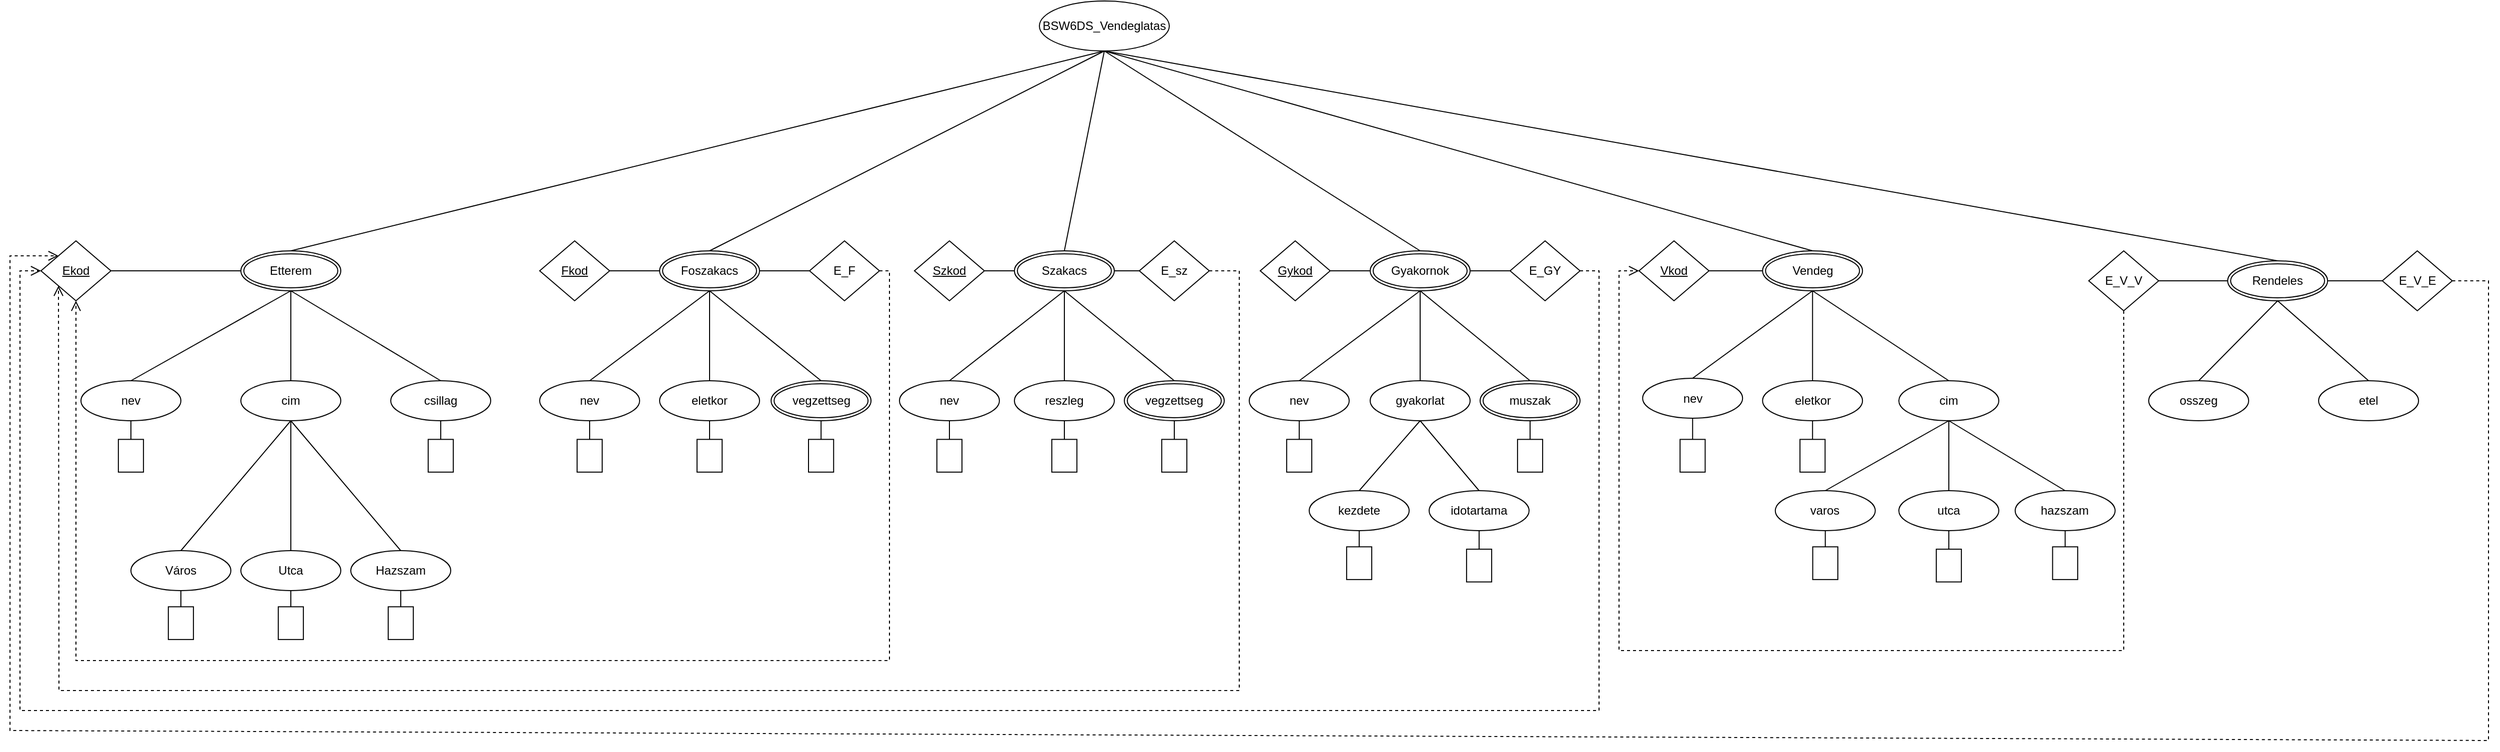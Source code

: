 <mxfile version="27.0.6">
  <diagram name="1 oldal" id="k9Oqp2oyT7CyN6iQRObQ">
    <mxGraphModel dx="2316" dy="1171" grid="1" gridSize="10" guides="1" tooltips="1" connect="1" arrows="1" fold="1" page="1" pageScale="1" pageWidth="4681" pageHeight="3300" math="0" shadow="0">
      <root>
        <mxCell id="0" />
        <mxCell id="1" parent="0" />
        <mxCell id="Pr3GQYdpATsWxthIxdoF-1" value="&lt;font style=&quot;vertical-align: inherit;&quot;&gt;&lt;font style=&quot;vertical-align: inherit;&quot;&gt;&lt;font style=&quot;vertical-align: inherit;&quot;&gt;&lt;font style=&quot;vertical-align: inherit;&quot;&gt;Rendeles&lt;/font&gt;&lt;/font&gt;&lt;/font&gt;&lt;/font&gt;" style="ellipse;shape=doubleEllipse;margin=3;whiteSpace=wrap;html=1;align=center;" parent="1" vertex="1">
          <mxGeometry x="2299" y="280" width="100" height="40" as="geometry" />
        </mxCell>
        <mxCell id="Pr3GQYdpATsWxthIxdoF-2" value="&lt;font style=&quot;vertical-align: inherit;&quot;&gt;&lt;font style=&quot;vertical-align: inherit;&quot;&gt;Vendeg&lt;/font&gt;&lt;/font&gt;" style="ellipse;shape=doubleEllipse;margin=3;whiteSpace=wrap;html=1;align=center;" parent="1" vertex="1">
          <mxGeometry x="1833.63" y="270" width="100" height="40" as="geometry" />
        </mxCell>
        <mxCell id="Pr3GQYdpATsWxthIxdoF-3" value="&lt;font style=&quot;vertical-align: inherit;&quot;&gt;&lt;font style=&quot;vertical-align: inherit;&quot;&gt;Gyakornok&lt;/font&gt;&lt;/font&gt;" style="ellipse;shape=doubleEllipse;margin=3;whiteSpace=wrap;html=1;align=center;" parent="1" vertex="1">
          <mxGeometry x="1441" y="270" width="100" height="40" as="geometry" />
        </mxCell>
        <mxCell id="Pr3GQYdpATsWxthIxdoF-4" value="&lt;font style=&quot;vertical-align: inherit;&quot;&gt;&lt;font style=&quot;vertical-align: inherit;&quot;&gt;Szakacs&lt;/font&gt;&lt;/font&gt;" style="ellipse;shape=doubleEllipse;margin=3;whiteSpace=wrap;html=1;align=center;" parent="1" vertex="1">
          <mxGeometry x="1085" y="270" width="100" height="40" as="geometry" />
        </mxCell>
        <mxCell id="Pr3GQYdpATsWxthIxdoF-5" value="&lt;font style=&quot;vertical-align: inherit;&quot;&gt;&lt;font style=&quot;vertical-align: inherit;&quot;&gt;&lt;font style=&quot;vertical-align: inherit;&quot;&gt;&lt;font style=&quot;vertical-align: inherit;&quot;&gt;Foszakacs&lt;/font&gt;&lt;/font&gt;&lt;/font&gt;&lt;/font&gt;" style="ellipse;shape=doubleEllipse;margin=3;whiteSpace=wrap;html=1;align=center;" parent="1" vertex="1">
          <mxGeometry x="730" y="270" width="100" height="40" as="geometry" />
        </mxCell>
        <mxCell id="Pr3GQYdpATsWxthIxdoF-6" value="&lt;font style=&quot;vertical-align: inherit;&quot;&gt;&lt;font style=&quot;vertical-align: inherit;&quot;&gt;Etterem&lt;/font&gt;&lt;/font&gt;" style="ellipse;shape=doubleEllipse;margin=3;whiteSpace=wrap;html=1;align=center;" parent="1" vertex="1">
          <mxGeometry x="311" y="270" width="100" height="40" as="geometry" />
        </mxCell>
        <mxCell id="Pr3GQYdpATsWxthIxdoF-10" value="&lt;font style=&quot;vertical-align: inherit;&quot;&gt;&lt;font style=&quot;vertical-align: inherit;&quot;&gt;BSW6DS_Vendeglatas&lt;/font&gt;&lt;/font&gt;" style="ellipse;whiteSpace=wrap;html=1;align=center;" parent="1" vertex="1">
          <mxGeometry x="1110" y="20" width="130" height="50" as="geometry" />
        </mxCell>
        <mxCell id="Pr3GQYdpATsWxthIxdoF-11" value="" style="endArrow=none;html=1;rounded=0;exitX=0.5;exitY=1;exitDx=0;exitDy=0;entryX=0.5;entryY=0;entryDx=0;entryDy=0;" parent="1" source="Pr3GQYdpATsWxthIxdoF-10" target="Pr3GQYdpATsWxthIxdoF-1" edge="1">
          <mxGeometry relative="1" as="geometry">
            <mxPoint x="1121" y="450" as="sourcePoint" />
            <mxPoint x="1281" y="450" as="targetPoint" />
          </mxGeometry>
        </mxCell>
        <mxCell id="Pr3GQYdpATsWxthIxdoF-12" value="" style="endArrow=none;html=1;rounded=0;entryX=0.5;entryY=0;entryDx=0;entryDy=0;exitX=0.5;exitY=1;exitDx=0;exitDy=0;" parent="1" source="Pr3GQYdpATsWxthIxdoF-10" target="Pr3GQYdpATsWxthIxdoF-2" edge="1">
          <mxGeometry relative="1" as="geometry">
            <mxPoint x="1121" y="450" as="sourcePoint" />
            <mxPoint x="1281" y="450" as="targetPoint" />
          </mxGeometry>
        </mxCell>
        <mxCell id="Pr3GQYdpATsWxthIxdoF-13" value="" style="endArrow=none;html=1;rounded=0;exitX=0.5;exitY=1;exitDx=0;exitDy=0;entryX=0.5;entryY=0;entryDx=0;entryDy=0;" parent="1" source="Pr3GQYdpATsWxthIxdoF-10" target="Pr3GQYdpATsWxthIxdoF-3" edge="1">
          <mxGeometry relative="1" as="geometry">
            <mxPoint x="1121" y="450" as="sourcePoint" />
            <mxPoint x="1281" y="450" as="targetPoint" />
          </mxGeometry>
        </mxCell>
        <mxCell id="Pr3GQYdpATsWxthIxdoF-14" value="" style="endArrow=none;html=1;rounded=0;exitX=0.5;exitY=1;exitDx=0;exitDy=0;entryX=0.5;entryY=0;entryDx=0;entryDy=0;" parent="1" source="Pr3GQYdpATsWxthIxdoF-10" target="Pr3GQYdpATsWxthIxdoF-4" edge="1">
          <mxGeometry relative="1" as="geometry">
            <mxPoint x="1121" y="450" as="sourcePoint" />
            <mxPoint x="1281" y="450" as="targetPoint" />
          </mxGeometry>
        </mxCell>
        <mxCell id="Pr3GQYdpATsWxthIxdoF-15" value="" style="endArrow=none;html=1;rounded=0;exitX=0.5;exitY=1;exitDx=0;exitDy=0;entryX=0.5;entryY=0;entryDx=0;entryDy=0;" parent="1" source="Pr3GQYdpATsWxthIxdoF-10" target="Pr3GQYdpATsWxthIxdoF-5" edge="1">
          <mxGeometry relative="1" as="geometry">
            <mxPoint x="1121" y="450" as="sourcePoint" />
            <mxPoint x="1281" y="450" as="targetPoint" />
          </mxGeometry>
        </mxCell>
        <mxCell id="Pr3GQYdpATsWxthIxdoF-16" value="" style="endArrow=none;html=1;rounded=0;exitX=0.5;exitY=1;exitDx=0;exitDy=0;entryX=0.5;entryY=0;entryDx=0;entryDy=0;" parent="1" source="Pr3GQYdpATsWxthIxdoF-10" target="Pr3GQYdpATsWxthIxdoF-6" edge="1">
          <mxGeometry relative="1" as="geometry">
            <mxPoint x="1121" y="450" as="sourcePoint" />
            <mxPoint x="1281" y="450" as="targetPoint" />
          </mxGeometry>
        </mxCell>
        <mxCell id="Pr3GQYdpATsWxthIxdoF-20" value="&lt;u&gt;Fkod&lt;/u&gt;" style="shape=rhombus;perimeter=rhombusPerimeter;whiteSpace=wrap;html=1;align=center;" parent="1" vertex="1">
          <mxGeometry x="610" y="260" width="70" height="60" as="geometry" />
        </mxCell>
        <mxCell id="Pr3GQYdpATsWxthIxdoF-21" value="&lt;u&gt;Ekod&lt;/u&gt;" style="shape=rhombus;perimeter=rhombusPerimeter;whiteSpace=wrap;html=1;align=center;" parent="1" vertex="1">
          <mxGeometry x="111" y="260" width="70" height="60" as="geometry" />
        </mxCell>
        <mxCell id="Pr3GQYdpATsWxthIxdoF-22" value="E_V_V" style="shape=rhombus;perimeter=rhombusPerimeter;whiteSpace=wrap;html=1;align=center;" parent="1" vertex="1">
          <mxGeometry x="2160" y="270" width="70" height="60" as="geometry" />
        </mxCell>
        <mxCell id="Pr3GQYdpATsWxthIxdoF-23" value="&lt;u&gt;Vkod&lt;/u&gt;" style="shape=rhombus;perimeter=rhombusPerimeter;whiteSpace=wrap;html=1;align=center;" parent="1" vertex="1">
          <mxGeometry x="1710.01" y="260" width="70" height="60" as="geometry" />
        </mxCell>
        <mxCell id="Pr3GQYdpATsWxthIxdoF-24" value="E_GY" style="shape=rhombus;perimeter=rhombusPerimeter;whiteSpace=wrap;html=1;align=center;" parent="1" vertex="1">
          <mxGeometry x="1581" y="260" width="70" height="60" as="geometry" />
        </mxCell>
        <mxCell id="Pr3GQYdpATsWxthIxdoF-25" value="&lt;u&gt;Gykod&lt;/u&gt;" style="shape=rhombus;perimeter=rhombusPerimeter;whiteSpace=wrap;html=1;align=center;" parent="1" vertex="1">
          <mxGeometry x="1331" y="260" width="70" height="60" as="geometry" />
        </mxCell>
        <mxCell id="Pr3GQYdpATsWxthIxdoF-26" value="&lt;u&gt;Szkod&lt;/u&gt;" style="shape=rhombus;perimeter=rhombusPerimeter;whiteSpace=wrap;html=1;align=center;" parent="1" vertex="1">
          <mxGeometry x="985" y="260" width="70" height="60" as="geometry" />
        </mxCell>
        <mxCell id="Pr3GQYdpATsWxthIxdoF-27" value="E_V_E" style="shape=rhombus;perimeter=rhombusPerimeter;whiteSpace=wrap;html=1;align=center;" parent="1" vertex="1">
          <mxGeometry x="2453.75" y="270" width="70" height="60" as="geometry" />
        </mxCell>
        <mxCell id="Pr3GQYdpATsWxthIxdoF-28" value="E_sz" style="shape=rhombus;perimeter=rhombusPerimeter;whiteSpace=wrap;html=1;align=center;" parent="1" vertex="1">
          <mxGeometry x="1210" y="260" width="70" height="60" as="geometry" />
        </mxCell>
        <mxCell id="Pr3GQYdpATsWxthIxdoF-29" value="E_F" style="shape=rhombus;perimeter=rhombusPerimeter;whiteSpace=wrap;html=1;align=center;" parent="1" vertex="1">
          <mxGeometry x="880" y="260" width="70" height="60" as="geometry" />
        </mxCell>
        <mxCell id="Pr3GQYdpATsWxthIxdoF-35" value="Hazszam" style="ellipse;whiteSpace=wrap;html=1;align=center;" parent="1" vertex="1">
          <mxGeometry x="421" y="570" width="100" height="40" as="geometry" />
        </mxCell>
        <mxCell id="Pr3GQYdpATsWxthIxdoF-36" value="Utca" style="ellipse;whiteSpace=wrap;html=1;align=center;" parent="1" vertex="1">
          <mxGeometry x="311" y="570" width="100" height="40" as="geometry" />
        </mxCell>
        <mxCell id="Pr3GQYdpATsWxthIxdoF-37" value="Város" style="ellipse;whiteSpace=wrap;html=1;align=center;" parent="1" vertex="1">
          <mxGeometry x="201" y="570" width="100" height="40" as="geometry" />
        </mxCell>
        <mxCell id="Pr3GQYdpATsWxthIxdoF-38" value="csillag" style="ellipse;whiteSpace=wrap;html=1;align=center;" parent="1" vertex="1">
          <mxGeometry x="461" y="400" width="100" height="40" as="geometry" />
        </mxCell>
        <mxCell id="Pr3GQYdpATsWxthIxdoF-39" value="cim" style="ellipse;whiteSpace=wrap;html=1;align=center;" parent="1" vertex="1">
          <mxGeometry x="311" y="400" width="100" height="40" as="geometry" />
        </mxCell>
        <mxCell id="Pr3GQYdpATsWxthIxdoF-40" value="nev" style="ellipse;whiteSpace=wrap;html=1;align=center;" parent="1" vertex="1">
          <mxGeometry x="151" y="400" width="100" height="40" as="geometry" />
        </mxCell>
        <mxCell id="Pr3GQYdpATsWxthIxdoF-43" value="reszleg" style="ellipse;whiteSpace=wrap;html=1;align=center;fontStyle=0;" parent="1" vertex="1">
          <mxGeometry x="1085" y="400" width="100" height="40" as="geometry" />
        </mxCell>
        <mxCell id="Pr3GQYdpATsWxthIxdoF-44" value="nev" style="ellipse;whiteSpace=wrap;html=1;align=center;fontStyle=0;" parent="1" vertex="1">
          <mxGeometry x="970" y="400" width="100" height="40" as="geometry" />
        </mxCell>
        <mxCell id="Pr3GQYdpATsWxthIxdoF-45" value="vegzettseg" style="ellipse;shape=doubleEllipse;margin=3;whiteSpace=wrap;html=1;align=center;" parent="1" vertex="1">
          <mxGeometry x="1195" y="400" width="100" height="40" as="geometry" />
        </mxCell>
        <mxCell id="Pr3GQYdpATsWxthIxdoF-49" value="" style="endArrow=none;html=1;rounded=0;exitX=0.5;exitY=1;exitDx=0;exitDy=0;entryX=0.5;entryY=0;entryDx=0;entryDy=0;" parent="1" source="Pr3GQYdpATsWxthIxdoF-39" target="Pr3GQYdpATsWxthIxdoF-37" edge="1">
          <mxGeometry relative="1" as="geometry">
            <mxPoint x="1181" y="500" as="sourcePoint" />
            <mxPoint x="1341" y="500" as="targetPoint" />
          </mxGeometry>
        </mxCell>
        <mxCell id="Pr3GQYdpATsWxthIxdoF-50" value="" style="endArrow=none;html=1;rounded=0;exitX=0.5;exitY=1;exitDx=0;exitDy=0;entryX=0.5;entryY=0;entryDx=0;entryDy=0;" parent="1" source="Pr3GQYdpATsWxthIxdoF-39" target="Pr3GQYdpATsWxthIxdoF-35" edge="1">
          <mxGeometry relative="1" as="geometry">
            <mxPoint x="1181" y="500" as="sourcePoint" />
            <mxPoint x="1341" y="500" as="targetPoint" />
          </mxGeometry>
        </mxCell>
        <mxCell id="Pr3GQYdpATsWxthIxdoF-51" value="" style="endArrow=none;html=1;rounded=0;exitX=0.5;exitY=1;exitDx=0;exitDy=0;entryX=0.5;entryY=0;entryDx=0;entryDy=0;" parent="1" source="Pr3GQYdpATsWxthIxdoF-39" target="Pr3GQYdpATsWxthIxdoF-36" edge="1">
          <mxGeometry relative="1" as="geometry">
            <mxPoint x="1181" y="500" as="sourcePoint" />
            <mxPoint x="1341" y="500" as="targetPoint" />
          </mxGeometry>
        </mxCell>
        <mxCell id="Pr3GQYdpATsWxthIxdoF-52" value="" style="endArrow=none;html=1;rounded=0;exitX=0.5;exitY=1;exitDx=0;exitDy=0;entryX=0.5;entryY=0;entryDx=0;entryDy=0;" parent="1" source="Pr3GQYdpATsWxthIxdoF-6" target="Pr3GQYdpATsWxthIxdoF-38" edge="1">
          <mxGeometry relative="1" as="geometry">
            <mxPoint x="1181" y="500" as="sourcePoint" />
            <mxPoint x="1341" y="500" as="targetPoint" />
          </mxGeometry>
        </mxCell>
        <mxCell id="Pr3GQYdpATsWxthIxdoF-53" value="" style="endArrow=none;html=1;rounded=0;exitX=0.5;exitY=1;exitDx=0;exitDy=0;entryX=0.5;entryY=0;entryDx=0;entryDy=0;" parent="1" source="Pr3GQYdpATsWxthIxdoF-6" target="Pr3GQYdpATsWxthIxdoF-39" edge="1">
          <mxGeometry relative="1" as="geometry">
            <mxPoint x="1181" y="500" as="sourcePoint" />
            <mxPoint x="1341" y="500" as="targetPoint" />
          </mxGeometry>
        </mxCell>
        <mxCell id="Pr3GQYdpATsWxthIxdoF-54" value="" style="endArrow=none;html=1;rounded=0;exitX=0.5;exitY=1;exitDx=0;exitDy=0;entryX=0.5;entryY=0;entryDx=0;entryDy=0;" parent="1" source="Pr3GQYdpATsWxthIxdoF-6" target="Pr3GQYdpATsWxthIxdoF-40" edge="1">
          <mxGeometry relative="1" as="geometry">
            <mxPoint x="1181" y="500" as="sourcePoint" />
            <mxPoint x="1341" y="500" as="targetPoint" />
          </mxGeometry>
        </mxCell>
        <mxCell id="Pr3GQYdpATsWxthIxdoF-60" value="" style="whiteSpace=wrap;html=1;align=center;rotation=90;" parent="1" vertex="1">
          <mxGeometry x="234.62" y="630" width="32.75" height="25.12" as="geometry" />
        </mxCell>
        <mxCell id="Pr3GQYdpATsWxthIxdoF-62" value="" style="endArrow=none;html=1;rounded=0;exitX=0.5;exitY=1;exitDx=0;exitDy=0;entryX=0;entryY=0.5;entryDx=0;entryDy=0;" parent="1" source="Pr3GQYdpATsWxthIxdoF-37" target="Pr3GQYdpATsWxthIxdoF-60" edge="1">
          <mxGeometry relative="1" as="geometry">
            <mxPoint x="781" y="500" as="sourcePoint" />
            <mxPoint x="941" y="500" as="targetPoint" />
          </mxGeometry>
        </mxCell>
        <mxCell id="Pr3GQYdpATsWxthIxdoF-67" value="nev" style="ellipse;whiteSpace=wrap;html=1;align=center;" parent="1" vertex="1">
          <mxGeometry x="610" y="400" width="100" height="40" as="geometry" />
        </mxCell>
        <mxCell id="Pr3GQYdpATsWxthIxdoF-68" value="eletkor" style="ellipse;whiteSpace=wrap;html=1;align=center;" parent="1" vertex="1">
          <mxGeometry x="730" y="400" width="100" height="40" as="geometry" />
        </mxCell>
        <mxCell id="Pr3GQYdpATsWxthIxdoF-69" value="vegzettseg" style="ellipse;shape=doubleEllipse;margin=3;whiteSpace=wrap;html=1;align=center;" parent="1" vertex="1">
          <mxGeometry x="841.56" y="400" width="100" height="40" as="geometry" />
        </mxCell>
        <mxCell id="Pr3GQYdpATsWxthIxdoF-75" value="" style="endArrow=none;html=1;rounded=0;exitX=0.5;exitY=1;exitDx=0;exitDy=0;entryX=0.5;entryY=0;entryDx=0;entryDy=0;" parent="1" source="Pr3GQYdpATsWxthIxdoF-5" target="Pr3GQYdpATsWxthIxdoF-69" edge="1">
          <mxGeometry relative="1" as="geometry">
            <mxPoint x="790" y="500" as="sourcePoint" />
            <mxPoint x="950" y="500" as="targetPoint" />
          </mxGeometry>
        </mxCell>
        <mxCell id="Pr3GQYdpATsWxthIxdoF-76" value="" style="endArrow=none;html=1;rounded=0;exitX=0.5;exitY=0;exitDx=0;exitDy=0;entryX=0.5;entryY=1;entryDx=0;entryDy=0;" parent="1" source="Pr3GQYdpATsWxthIxdoF-68" target="Pr3GQYdpATsWxthIxdoF-5" edge="1">
          <mxGeometry relative="1" as="geometry">
            <mxPoint x="790" y="500" as="sourcePoint" />
            <mxPoint x="950" y="500" as="targetPoint" />
          </mxGeometry>
        </mxCell>
        <mxCell id="Pr3GQYdpATsWxthIxdoF-77" value="" style="endArrow=none;html=1;rounded=0;exitX=0.5;exitY=1;exitDx=0;exitDy=0;entryX=0.5;entryY=0;entryDx=0;entryDy=0;" parent="1" source="Pr3GQYdpATsWxthIxdoF-5" target="Pr3GQYdpATsWxthIxdoF-67" edge="1">
          <mxGeometry relative="1" as="geometry">
            <mxPoint x="790" y="500" as="sourcePoint" />
            <mxPoint x="950" y="500" as="targetPoint" />
          </mxGeometry>
        </mxCell>
        <mxCell id="Pr3GQYdpATsWxthIxdoF-78" value="" style="endArrow=none;html=1;rounded=0;exitX=1;exitY=0.5;exitDx=0;exitDy=0;entryX=0;entryY=0.5;entryDx=0;entryDy=0;" parent="1" source="Pr3GQYdpATsWxthIxdoF-20" target="Pr3GQYdpATsWxthIxdoF-5" edge="1">
          <mxGeometry relative="1" as="geometry">
            <mxPoint x="790" y="500" as="sourcePoint" />
            <mxPoint x="950" y="500" as="targetPoint" />
          </mxGeometry>
        </mxCell>
        <mxCell id="Pr3GQYdpATsWxthIxdoF-79" value="" style="endArrow=none;html=1;rounded=0;entryX=0;entryY=0.5;entryDx=0;entryDy=0;exitX=1;exitY=0.5;exitDx=0;exitDy=0;" parent="1" source="Pr3GQYdpATsWxthIxdoF-5" target="Pr3GQYdpATsWxthIxdoF-29" edge="1">
          <mxGeometry relative="1" as="geometry">
            <mxPoint x="790" y="500" as="sourcePoint" />
            <mxPoint x="950" y="500" as="targetPoint" />
          </mxGeometry>
        </mxCell>
        <mxCell id="Pr3GQYdpATsWxthIxdoF-80" value="" style="endArrow=none;html=1;rounded=0;exitX=1;exitY=0.5;exitDx=0;exitDy=0;entryX=0;entryY=0.5;entryDx=0;entryDy=0;" parent="1" source="Pr3GQYdpATsWxthIxdoF-21" target="Pr3GQYdpATsWxthIxdoF-6" edge="1">
          <mxGeometry relative="1" as="geometry">
            <mxPoint x="781" y="500" as="sourcePoint" />
            <mxPoint x="941" y="500" as="targetPoint" />
          </mxGeometry>
        </mxCell>
        <mxCell id="Pr3GQYdpATsWxthIxdoF-92" value="" style="endArrow=none;html=1;rounded=0;entryX=0;entryY=0.5;entryDx=0;entryDy=0;exitX=1;exitY=0.5;exitDx=0;exitDy=0;" parent="1" source="Pr3GQYdpATsWxthIxdoF-4" target="Pr3GQYdpATsWxthIxdoF-28" edge="1">
          <mxGeometry relative="1" as="geometry">
            <mxPoint x="825" y="500" as="sourcePoint" />
            <mxPoint x="985" y="500" as="targetPoint" />
          </mxGeometry>
        </mxCell>
        <mxCell id="Pr3GQYdpATsWxthIxdoF-93" value="" style="endArrow=none;html=1;rounded=0;entryX=0.5;entryY=1;entryDx=0;entryDy=0;exitX=0.5;exitY=0;exitDx=0;exitDy=0;" parent="1" source="Pr3GQYdpATsWxthIxdoF-45" target="Pr3GQYdpATsWxthIxdoF-4" edge="1">
          <mxGeometry relative="1" as="geometry">
            <mxPoint x="825" y="500" as="sourcePoint" />
            <mxPoint x="985" y="500" as="targetPoint" />
          </mxGeometry>
        </mxCell>
        <mxCell id="Pr3GQYdpATsWxthIxdoF-94" value="" style="endArrow=none;html=1;rounded=0;entryX=0.5;entryY=1;entryDx=0;entryDy=0;exitX=0.5;exitY=0;exitDx=0;exitDy=0;" parent="1" source="Pr3GQYdpATsWxthIxdoF-43" target="Pr3GQYdpATsWxthIxdoF-4" edge="1">
          <mxGeometry relative="1" as="geometry">
            <mxPoint x="825" y="500" as="sourcePoint" />
            <mxPoint x="985" y="500" as="targetPoint" />
          </mxGeometry>
        </mxCell>
        <mxCell id="Pr3GQYdpATsWxthIxdoF-95" value="" style="endArrow=none;html=1;rounded=0;entryX=0.5;entryY=1;entryDx=0;entryDy=0;exitX=0.5;exitY=0;exitDx=0;exitDy=0;" parent="1" source="Pr3GQYdpATsWxthIxdoF-44" target="Pr3GQYdpATsWxthIxdoF-4" edge="1">
          <mxGeometry relative="1" as="geometry">
            <mxPoint x="825" y="500" as="sourcePoint" />
            <mxPoint x="985" y="500" as="targetPoint" />
          </mxGeometry>
        </mxCell>
        <mxCell id="Pr3GQYdpATsWxthIxdoF-96" value="" style="endArrow=none;html=1;rounded=0;entryX=0;entryY=0.5;entryDx=0;entryDy=0;exitX=1;exitY=0.5;exitDx=0;exitDy=0;" parent="1" source="Pr3GQYdpATsWxthIxdoF-26" target="Pr3GQYdpATsWxthIxdoF-4" edge="1">
          <mxGeometry relative="1" as="geometry">
            <mxPoint x="825" y="500" as="sourcePoint" />
            <mxPoint x="985" y="500" as="targetPoint" />
          </mxGeometry>
        </mxCell>
        <mxCell id="Pr3GQYdpATsWxthIxdoF-106" value="idotartama" style="ellipse;whiteSpace=wrap;html=1;align=center;" parent="1" vertex="1">
          <mxGeometry x="1500" y="510" width="100" height="40" as="geometry" />
        </mxCell>
        <mxCell id="Pr3GQYdpATsWxthIxdoF-107" value="kezdete" style="ellipse;whiteSpace=wrap;html=1;align=center;" parent="1" vertex="1">
          <mxGeometry x="1380" y="510" width="100" height="40" as="geometry" />
        </mxCell>
        <mxCell id="Pr3GQYdpATsWxthIxdoF-108" value="gyakorlat" style="ellipse;whiteSpace=wrap;html=1;align=center;" parent="1" vertex="1">
          <mxGeometry x="1441" y="400" width="100" height="40" as="geometry" />
        </mxCell>
        <mxCell id="Pr3GQYdpATsWxthIxdoF-109" value="nev" style="ellipse;whiteSpace=wrap;html=1;align=center;" parent="1" vertex="1">
          <mxGeometry x="1320" y="400" width="100" height="40" as="geometry" />
        </mxCell>
        <mxCell id="Pr3GQYdpATsWxthIxdoF-110" value="muszak" style="ellipse;shape=doubleEllipse;margin=3;whiteSpace=wrap;html=1;align=center;" parent="1" vertex="1">
          <mxGeometry x="1551" y="400" width="100" height="40" as="geometry" />
        </mxCell>
        <mxCell id="Pr3GQYdpATsWxthIxdoF-121" value="" style="endArrow=none;html=1;rounded=0;entryX=0.5;entryY=1;entryDx=0;entryDy=0;exitX=0.5;exitY=0;exitDx=0;exitDy=0;" parent="1" source="Pr3GQYdpATsWxthIxdoF-107" target="Pr3GQYdpATsWxthIxdoF-108" edge="1">
          <mxGeometry relative="1" as="geometry">
            <mxPoint x="1021" y="550" as="sourcePoint" />
            <mxPoint x="1181" y="550" as="targetPoint" />
          </mxGeometry>
        </mxCell>
        <mxCell id="Pr3GQYdpATsWxthIxdoF-122" value="" style="endArrow=none;html=1;rounded=0;entryX=0.5;entryY=1;entryDx=0;entryDy=0;exitX=0.5;exitY=0;exitDx=0;exitDy=0;" parent="1" source="Pr3GQYdpATsWxthIxdoF-108" target="Pr3GQYdpATsWxthIxdoF-3" edge="1">
          <mxGeometry relative="1" as="geometry">
            <mxPoint x="1021" y="550" as="sourcePoint" />
            <mxPoint x="1181" y="550" as="targetPoint" />
          </mxGeometry>
        </mxCell>
        <mxCell id="Pr3GQYdpATsWxthIxdoF-123" value="" style="endArrow=none;html=1;rounded=0;entryX=0.5;entryY=1;entryDx=0;entryDy=0;exitX=0.5;exitY=0;exitDx=0;exitDy=0;" parent="1" source="Pr3GQYdpATsWxthIxdoF-110" target="Pr3GQYdpATsWxthIxdoF-3" edge="1">
          <mxGeometry relative="1" as="geometry">
            <mxPoint x="1021" y="550" as="sourcePoint" />
            <mxPoint x="1181" y="550" as="targetPoint" />
          </mxGeometry>
        </mxCell>
        <mxCell id="Pr3GQYdpATsWxthIxdoF-124" value="" style="endArrow=none;html=1;rounded=0;entryX=0.5;entryY=1;entryDx=0;entryDy=0;exitX=0.5;exitY=0;exitDx=0;exitDy=0;" parent="1" source="Pr3GQYdpATsWxthIxdoF-109" target="Pr3GQYdpATsWxthIxdoF-3" edge="1">
          <mxGeometry relative="1" as="geometry">
            <mxPoint x="1021" y="550" as="sourcePoint" />
            <mxPoint x="1181" y="550" as="targetPoint" />
          </mxGeometry>
        </mxCell>
        <mxCell id="Pr3GQYdpATsWxthIxdoF-125" value="" style="endArrow=none;html=1;rounded=0;entryX=0;entryY=0.5;entryDx=0;entryDy=0;exitX=1;exitY=0.5;exitDx=0;exitDy=0;" parent="1" source="Pr3GQYdpATsWxthIxdoF-3" target="Pr3GQYdpATsWxthIxdoF-24" edge="1">
          <mxGeometry relative="1" as="geometry">
            <mxPoint x="1021" y="550" as="sourcePoint" />
            <mxPoint x="1181" y="550" as="targetPoint" />
          </mxGeometry>
        </mxCell>
        <mxCell id="Pr3GQYdpATsWxthIxdoF-126" value="" style="endArrow=none;html=1;rounded=0;entryX=0;entryY=0.5;entryDx=0;entryDy=0;exitX=1;exitY=0.5;exitDx=0;exitDy=0;" parent="1" source="Pr3GQYdpATsWxthIxdoF-25" target="Pr3GQYdpATsWxthIxdoF-3" edge="1">
          <mxGeometry relative="1" as="geometry">
            <mxPoint x="1021" y="550" as="sourcePoint" />
            <mxPoint x="1181" y="550" as="targetPoint" />
          </mxGeometry>
        </mxCell>
        <mxCell id="Pr3GQYdpATsWxthIxdoF-131" value="" style="endArrow=none;html=1;rounded=0;entryX=0.5;entryY=1;entryDx=0;entryDy=0;exitX=0.5;exitY=0;exitDx=0;exitDy=0;" parent="1" source="Pr3GQYdpATsWxthIxdoF-106" target="Pr3GQYdpATsWxthIxdoF-108" edge="1">
          <mxGeometry relative="1" as="geometry">
            <mxPoint x="1021" y="550" as="sourcePoint" />
            <mxPoint x="1181" y="550" as="targetPoint" />
          </mxGeometry>
        </mxCell>
        <mxCell id="Pr3GQYdpATsWxthIxdoF-134" value="etel" style="ellipse;whiteSpace=wrap;html=1;align=center;" parent="1" vertex="1">
          <mxGeometry x="2390" y="400" width="100" height="40" as="geometry" />
        </mxCell>
        <mxCell id="Pr3GQYdpATsWxthIxdoF-135" value="osszeg" style="ellipse;whiteSpace=wrap;html=1;align=center;" parent="1" vertex="1">
          <mxGeometry x="2220" y="400" width="100" height="40" as="geometry" />
        </mxCell>
        <mxCell id="Pr3GQYdpATsWxthIxdoF-136" value="hazszam" style="ellipse;whiteSpace=wrap;html=1;align=center;" parent="1" vertex="1">
          <mxGeometry x="2086.38" y="510" width="100" height="40" as="geometry" />
        </mxCell>
        <mxCell id="Pr3GQYdpATsWxthIxdoF-137" value="utca" style="ellipse;whiteSpace=wrap;html=1;align=center;" parent="1" vertex="1">
          <mxGeometry x="1970.0" y="510" width="100" height="40" as="geometry" />
        </mxCell>
        <mxCell id="Pr3GQYdpATsWxthIxdoF-138" value="varos" style="ellipse;whiteSpace=wrap;html=1;align=center;" parent="1" vertex="1">
          <mxGeometry x="1846.38" y="510" width="100" height="40" as="geometry" />
        </mxCell>
        <mxCell id="Pr3GQYdpATsWxthIxdoF-139" value="eletkor" style="ellipse;whiteSpace=wrap;html=1;align=center;" parent="1" vertex="1">
          <mxGeometry x="1833.63" y="400" width="100" height="40" as="geometry" />
        </mxCell>
        <mxCell id="Pr3GQYdpATsWxthIxdoF-140" value="cim" style="ellipse;whiteSpace=wrap;html=1;align=center;" parent="1" vertex="1">
          <mxGeometry x="1970" y="400" width="100" height="40" as="geometry" />
        </mxCell>
        <mxCell id="Pr3GQYdpATsWxthIxdoF-141" value="nev" style="ellipse;whiteSpace=wrap;html=1;align=center;" parent="1" vertex="1">
          <mxGeometry x="1713.63" y="397.5" width="100" height="40" as="geometry" />
        </mxCell>
        <mxCell id="Pr3GQYdpATsWxthIxdoF-144" value="" style="endArrow=none;html=1;rounded=0;entryX=0.5;entryY=1;entryDx=0;entryDy=0;exitX=0.5;exitY=0;exitDx=0;exitDy=0;" parent="1" source="Pr3GQYdpATsWxthIxdoF-134" target="Pr3GQYdpATsWxthIxdoF-1" edge="1">
          <mxGeometry relative="1" as="geometry">
            <mxPoint x="1461" y="560" as="sourcePoint" />
            <mxPoint x="1621" y="560" as="targetPoint" />
          </mxGeometry>
        </mxCell>
        <mxCell id="Pr3GQYdpATsWxthIxdoF-145" value="" style="endArrow=none;html=1;rounded=0;entryX=0.5;entryY=1;entryDx=0;entryDy=0;exitX=0.5;exitY=0;exitDx=0;exitDy=0;" parent="1" source="Pr3GQYdpATsWxthIxdoF-135" target="Pr3GQYdpATsWxthIxdoF-1" edge="1">
          <mxGeometry relative="1" as="geometry">
            <mxPoint x="1600" y="560" as="sourcePoint" />
            <mxPoint x="1760" y="560" as="targetPoint" />
          </mxGeometry>
        </mxCell>
        <mxCell id="Pr3GQYdpATsWxthIxdoF-146" value="" style="endArrow=none;html=1;rounded=0;entryX=0.5;entryY=1;entryDx=0;entryDy=0;exitX=0.5;exitY=0;exitDx=0;exitDy=0;" parent="1" source="Pr3GQYdpATsWxthIxdoF-137" target="Pr3GQYdpATsWxthIxdoF-140" edge="1">
          <mxGeometry relative="1" as="geometry">
            <mxPoint x="1351" y="550" as="sourcePoint" />
            <mxPoint x="1511" y="550" as="targetPoint" />
          </mxGeometry>
        </mxCell>
        <mxCell id="Pr3GQYdpATsWxthIxdoF-147" value="" style="endArrow=none;html=1;rounded=0;entryX=0.5;entryY=1;entryDx=0;entryDy=0;exitX=0.5;exitY=0;exitDx=0;exitDy=0;" parent="1" source="Pr3GQYdpATsWxthIxdoF-136" target="Pr3GQYdpATsWxthIxdoF-140" edge="1">
          <mxGeometry relative="1" as="geometry">
            <mxPoint x="1351" y="550" as="sourcePoint" />
            <mxPoint x="1511" y="550" as="targetPoint" />
          </mxGeometry>
        </mxCell>
        <mxCell id="Pr3GQYdpATsWxthIxdoF-149" value="" style="endArrow=none;html=1;rounded=0;entryX=0.5;entryY=1;entryDx=0;entryDy=0;exitX=0.5;exitY=0;exitDx=0;exitDy=0;" parent="1" source="Pr3GQYdpATsWxthIxdoF-139" target="Pr3GQYdpATsWxthIxdoF-2" edge="1">
          <mxGeometry relative="1" as="geometry">
            <mxPoint x="1351" y="550" as="sourcePoint" />
            <mxPoint x="1511" y="550" as="targetPoint" />
          </mxGeometry>
        </mxCell>
        <mxCell id="Pr3GQYdpATsWxthIxdoF-150" value="" style="endArrow=none;html=1;rounded=0;exitX=0.5;exitY=0;exitDx=0;exitDy=0;entryX=0.5;entryY=1;entryDx=0;entryDy=0;" parent="1" source="Pr3GQYdpATsWxthIxdoF-140" target="Pr3GQYdpATsWxthIxdoF-2" edge="1">
          <mxGeometry relative="1" as="geometry">
            <mxPoint x="1351" y="550" as="sourcePoint" />
            <mxPoint x="1990" y="550" as="targetPoint" />
          </mxGeometry>
        </mxCell>
        <mxCell id="Pr3GQYdpATsWxthIxdoF-151" value="" style="endArrow=none;html=1;rounded=0;entryX=0.5;entryY=1;entryDx=0;entryDy=0;exitX=0.5;exitY=0;exitDx=0;exitDy=0;" parent="1" source="Pr3GQYdpATsWxthIxdoF-141" target="Pr3GQYdpATsWxthIxdoF-2" edge="1">
          <mxGeometry relative="1" as="geometry">
            <mxPoint x="1351" y="550" as="sourcePoint" />
            <mxPoint x="1511" y="550" as="targetPoint" />
          </mxGeometry>
        </mxCell>
        <mxCell id="Pr3GQYdpATsWxthIxdoF-152" value="" style="endArrow=none;html=1;rounded=0;entryX=0;entryY=0.5;entryDx=0;entryDy=0;exitX=1;exitY=0.5;exitDx=0;exitDy=0;" parent="1" source="Pr3GQYdpATsWxthIxdoF-23" target="Pr3GQYdpATsWxthIxdoF-2" edge="1">
          <mxGeometry relative="1" as="geometry">
            <mxPoint x="1351" y="550" as="sourcePoint" />
            <mxPoint x="1511" y="550" as="targetPoint" />
          </mxGeometry>
        </mxCell>
        <mxCell id="Pr3GQYdpATsWxthIxdoF-153" value="" style="endArrow=none;html=1;rounded=0;entryX=0;entryY=0.5;entryDx=0;entryDy=0;exitX=1;exitY=0.5;exitDx=0;exitDy=0;" parent="1" source="Pr3GQYdpATsWxthIxdoF-22" target="Pr3GQYdpATsWxthIxdoF-1" edge="1">
          <mxGeometry relative="1" as="geometry">
            <mxPoint x="1600" y="560" as="sourcePoint" />
            <mxPoint x="1760" y="560" as="targetPoint" />
          </mxGeometry>
        </mxCell>
        <mxCell id="Pr3GQYdpATsWxthIxdoF-154" value="" style="endArrow=none;html=1;rounded=0;entryX=0;entryY=0.5;entryDx=0;entryDy=0;exitX=1;exitY=0.5;exitDx=0;exitDy=0;" parent="1" source="Pr3GQYdpATsWxthIxdoF-1" target="Pr3GQYdpATsWxthIxdoF-27" edge="1">
          <mxGeometry relative="1" as="geometry">
            <mxPoint x="1600" y="560" as="sourcePoint" />
            <mxPoint x="1760" y="560" as="targetPoint" />
          </mxGeometry>
        </mxCell>
        <mxCell id="0GYotIsLfdEvZDWinw6n-1" value="" style="whiteSpace=wrap;html=1;align=center;rotation=90;" vertex="1" parent="1">
          <mxGeometry x="344.625" y="630" width="32.75" height="25.12" as="geometry" />
        </mxCell>
        <mxCell id="0GYotIsLfdEvZDWinw6n-2" value="" style="endArrow=none;html=1;rounded=0;exitX=0.5;exitY=1;exitDx=0;exitDy=0;entryX=0;entryY=0.5;entryDx=0;entryDy=0;" edge="1" parent="1" target="0GYotIsLfdEvZDWinw6n-1" source="Pr3GQYdpATsWxthIxdoF-36">
          <mxGeometry relative="1" as="geometry">
            <mxPoint x="382.565" y="680" as="sourcePoint" />
            <mxPoint x="1072.565" y="570" as="targetPoint" />
          </mxGeometry>
        </mxCell>
        <mxCell id="0GYotIsLfdEvZDWinw6n-3" value="" style="whiteSpace=wrap;html=1;align=center;rotation=90;" vertex="1" parent="1">
          <mxGeometry x="454.625" y="630" width="32.75" height="25.12" as="geometry" />
        </mxCell>
        <mxCell id="0GYotIsLfdEvZDWinw6n-4" value="" style="endArrow=none;html=1;rounded=0;exitX=0.5;exitY=1;exitDx=0;exitDy=0;entryX=0;entryY=0.5;entryDx=0;entryDy=0;" edge="1" parent="1" target="0GYotIsLfdEvZDWinw6n-3" source="Pr3GQYdpATsWxthIxdoF-35">
          <mxGeometry relative="1" as="geometry">
            <mxPoint x="492.565" y="640" as="sourcePoint" />
            <mxPoint x="1182.565" y="530" as="targetPoint" />
          </mxGeometry>
        </mxCell>
        <mxCell id="0GYotIsLfdEvZDWinw6n-5" value="" style="whiteSpace=wrap;html=1;align=center;rotation=90;" vertex="1" parent="1">
          <mxGeometry x="494.625" y="462.5" width="32.75" height="25.12" as="geometry" />
        </mxCell>
        <mxCell id="0GYotIsLfdEvZDWinw6n-6" value="" style="endArrow=none;html=1;rounded=0;exitX=0.5;exitY=1;exitDx=0;exitDy=0;entryX=0;entryY=0.5;entryDx=0;entryDy=0;" edge="1" parent="1" target="0GYotIsLfdEvZDWinw6n-5" source="Pr3GQYdpATsWxthIxdoF-38">
          <mxGeometry relative="1" as="geometry">
            <mxPoint x="522.565" y="480" as="sourcePoint" />
            <mxPoint x="1212.565" y="370" as="targetPoint" />
          </mxGeometry>
        </mxCell>
        <mxCell id="0GYotIsLfdEvZDWinw6n-7" value="" style="whiteSpace=wrap;html=1;align=center;rotation=90;" vertex="1" parent="1">
          <mxGeometry x="184.625" y="462.5" width="32.75" height="25.12" as="geometry" />
        </mxCell>
        <mxCell id="0GYotIsLfdEvZDWinw6n-8" value="" style="endArrow=none;html=1;rounded=0;exitX=0.5;exitY=1;exitDx=0;exitDy=0;entryX=0;entryY=0.5;entryDx=0;entryDy=0;" edge="1" parent="1" target="0GYotIsLfdEvZDWinw6n-7" source="Pr3GQYdpATsWxthIxdoF-40">
          <mxGeometry relative="1" as="geometry">
            <mxPoint x="202.565" y="480" as="sourcePoint" />
            <mxPoint x="892.565" y="370" as="targetPoint" />
          </mxGeometry>
        </mxCell>
        <mxCell id="0GYotIsLfdEvZDWinw6n-9" value="" style="whiteSpace=wrap;html=1;align=center;rotation=90;" vertex="1" parent="1">
          <mxGeometry x="643.625" y="462.5" width="32.75" height="25.12" as="geometry" />
        </mxCell>
        <mxCell id="0GYotIsLfdEvZDWinw6n-10" value="" style="endArrow=none;html=1;rounded=0;exitX=0.5;exitY=1;exitDx=0;exitDy=0;entryX=0;entryY=0.5;entryDx=0;entryDy=0;" edge="1" parent="1" target="0GYotIsLfdEvZDWinw6n-9" source="Pr3GQYdpATsWxthIxdoF-67">
          <mxGeometry relative="1" as="geometry">
            <mxPoint x="681.56" y="470" as="sourcePoint" />
            <mxPoint x="1383.125" y="400" as="targetPoint" />
          </mxGeometry>
        </mxCell>
        <mxCell id="0GYotIsLfdEvZDWinw6n-11" value="" style="whiteSpace=wrap;html=1;align=center;rotation=90;" vertex="1" parent="1">
          <mxGeometry x="763.625" y="462.5" width="32.75" height="25.12" as="geometry" />
        </mxCell>
        <mxCell id="0GYotIsLfdEvZDWinw6n-12" value="" style="endArrow=none;html=1;rounded=0;exitX=0.5;exitY=1;exitDx=0;exitDy=0;entryX=0;entryY=0.5;entryDx=0;entryDy=0;" edge="1" parent="1" target="0GYotIsLfdEvZDWinw6n-11" source="Pr3GQYdpATsWxthIxdoF-68">
          <mxGeometry relative="1" as="geometry">
            <mxPoint x="781.56" y="470" as="sourcePoint" />
            <mxPoint x="1483.125" y="400" as="targetPoint" />
          </mxGeometry>
        </mxCell>
        <mxCell id="0GYotIsLfdEvZDWinw6n-13" value="" style="whiteSpace=wrap;html=1;align=center;rotation=90;" vertex="1" parent="1">
          <mxGeometry x="875.185" y="462.5" width="32.75" height="25.12" as="geometry" />
        </mxCell>
        <mxCell id="0GYotIsLfdEvZDWinw6n-14" value="" style="endArrow=none;html=1;rounded=0;exitX=0.5;exitY=1;exitDx=0;exitDy=0;entryX=0;entryY=0.5;entryDx=0;entryDy=0;" edge="1" parent="1" target="0GYotIsLfdEvZDWinw6n-13" source="Pr3GQYdpATsWxthIxdoF-69">
          <mxGeometry relative="1" as="geometry">
            <mxPoint x="891.56" y="490" as="sourcePoint" />
            <mxPoint x="1593.125" y="420" as="targetPoint" />
          </mxGeometry>
        </mxCell>
        <mxCell id="0GYotIsLfdEvZDWinw6n-15" value="" style="whiteSpace=wrap;html=1;align=center;rotation=90;" vertex="1" parent="1">
          <mxGeometry x="1118.625" y="462.5" width="32.75" height="25.12" as="geometry" />
        </mxCell>
        <mxCell id="0GYotIsLfdEvZDWinw6n-16" value="" style="endArrow=none;html=1;rounded=0;exitX=0.5;exitY=1;exitDx=0;exitDy=0;entryX=0;entryY=0.5;entryDx=0;entryDy=0;" edge="1" parent="1" target="0GYotIsLfdEvZDWinw6n-15" source="Pr3GQYdpATsWxthIxdoF-43">
          <mxGeometry relative="1" as="geometry">
            <mxPoint x="1107" y="480" as="sourcePoint" />
            <mxPoint x="1808.125" y="460" as="targetPoint" />
          </mxGeometry>
        </mxCell>
        <mxCell id="0GYotIsLfdEvZDWinw6n-17" value="" style="whiteSpace=wrap;html=1;align=center;rotation=90;" vertex="1" parent="1">
          <mxGeometry x="1228.625" y="462.5" width="32.75" height="25.12" as="geometry" />
        </mxCell>
        <mxCell id="0GYotIsLfdEvZDWinw6n-18" value="" style="endArrow=none;html=1;rounded=0;entryX=0;entryY=0.5;entryDx=0;entryDy=0;exitX=0.5;exitY=1;exitDx=0;exitDy=0;" edge="1" parent="1" target="0GYotIsLfdEvZDWinw6n-17" source="Pr3GQYdpATsWxthIxdoF-45">
          <mxGeometry relative="1" as="geometry">
            <mxPoint x="1227" y="480" as="sourcePoint" />
            <mxPoint x="1928.125" y="460" as="targetPoint" />
          </mxGeometry>
        </mxCell>
        <mxCell id="0GYotIsLfdEvZDWinw6n-19" value="" style="whiteSpace=wrap;html=1;align=center;rotation=90;" vertex="1" parent="1">
          <mxGeometry x="1003.625" y="462.5" width="32.75" height="25.12" as="geometry" />
        </mxCell>
        <mxCell id="0GYotIsLfdEvZDWinw6n-20" value="" style="endArrow=none;html=1;rounded=0;exitX=0.5;exitY=1;exitDx=0;exitDy=0;entryX=0;entryY=0.5;entryDx=0;entryDy=0;" edge="1" parent="1" target="0GYotIsLfdEvZDWinw6n-19" source="Pr3GQYdpATsWxthIxdoF-44">
          <mxGeometry relative="1" as="geometry">
            <mxPoint x="1037" y="470" as="sourcePoint" />
            <mxPoint x="1738.125" y="450" as="targetPoint" />
          </mxGeometry>
        </mxCell>
        <mxCell id="0GYotIsLfdEvZDWinw6n-21" value="" style="whiteSpace=wrap;html=1;align=center;rotation=90;" vertex="1" parent="1">
          <mxGeometry x="1413.625" y="570" width="32.75" height="25.12" as="geometry" />
        </mxCell>
        <mxCell id="0GYotIsLfdEvZDWinw6n-22" value="" style="endArrow=none;html=1;rounded=0;entryX=0;entryY=0.5;entryDx=0;entryDy=0;exitX=0.5;exitY=1;exitDx=0;exitDy=0;" edge="1" parent="1" target="0GYotIsLfdEvZDWinw6n-21" source="Pr3GQYdpATsWxthIxdoF-107">
          <mxGeometry relative="1" as="geometry">
            <mxPoint x="1430" y="562.38" as="sourcePoint" />
            <mxPoint x="2113.125" y="582.38" as="targetPoint" />
          </mxGeometry>
        </mxCell>
        <mxCell id="0GYotIsLfdEvZDWinw6n-23" value="" style="whiteSpace=wrap;html=1;align=center;rotation=90;" vertex="1" parent="1">
          <mxGeometry x="1353.625" y="462.5" width="32.75" height="25.12" as="geometry" />
        </mxCell>
        <mxCell id="0GYotIsLfdEvZDWinw6n-24" value="" style="endArrow=none;html=1;rounded=0;entryX=0;entryY=0.5;entryDx=0;entryDy=0;exitX=0.5;exitY=1;exitDx=0;exitDy=0;" edge="1" parent="1" target="0GYotIsLfdEvZDWinw6n-23" source="Pr3GQYdpATsWxthIxdoF-109">
          <mxGeometry relative="1" as="geometry">
            <mxPoint x="1352.56" y="480" as="sourcePoint" />
            <mxPoint x="2035.685" y="500" as="targetPoint" />
          </mxGeometry>
        </mxCell>
        <mxCell id="0GYotIsLfdEvZDWinw6n-25" value="" style="whiteSpace=wrap;html=1;align=center;rotation=90;" vertex="1" parent="1">
          <mxGeometry x="1533.625" y="572.38" width="32.75" height="25.12" as="geometry" />
        </mxCell>
        <mxCell id="0GYotIsLfdEvZDWinw6n-26" value="" style="endArrow=none;html=1;rounded=0;entryX=0;entryY=0.5;entryDx=0;entryDy=0;exitX=0.5;exitY=1;exitDx=0;exitDy=0;" edge="1" parent="1" target="0GYotIsLfdEvZDWinw6n-25" source="Pr3GQYdpATsWxthIxdoF-106">
          <mxGeometry relative="1" as="geometry">
            <mxPoint x="1550" y="560" as="sourcePoint" />
            <mxPoint x="2255.685" y="590" as="targetPoint" />
          </mxGeometry>
        </mxCell>
        <mxCell id="0GYotIsLfdEvZDWinw6n-27" value="" style="whiteSpace=wrap;html=1;align=center;rotation=90;" vertex="1" parent="1">
          <mxGeometry x="1584.625" y="462.5" width="32.75" height="25.12" as="geometry" />
        </mxCell>
        <mxCell id="0GYotIsLfdEvZDWinw6n-28" value="" style="endArrow=none;html=1;rounded=0;entryX=0;entryY=0.5;entryDx=0;entryDy=0;exitX=0.5;exitY=1;exitDx=0;exitDy=0;" edge="1" parent="1" target="0GYotIsLfdEvZDWinw6n-27" source="Pr3GQYdpATsWxthIxdoF-110">
          <mxGeometry relative="1" as="geometry">
            <mxPoint x="1613" y="460" as="sourcePoint" />
            <mxPoint x="2295.685" y="480" as="targetPoint" />
          </mxGeometry>
        </mxCell>
        <mxCell id="0GYotIsLfdEvZDWinw6n-29" value="" style="whiteSpace=wrap;html=1;align=center;rotation=90;" vertex="1" parent="1">
          <mxGeometry x="1747.255" y="462.5" width="32.75" height="25.12" as="geometry" />
        </mxCell>
        <mxCell id="0GYotIsLfdEvZDWinw6n-30" value="" style="endArrow=none;html=1;rounded=0;entryX=0;entryY=0.5;entryDx=0;entryDy=0;exitX=0.5;exitY=1;exitDx=0;exitDy=0;" edge="1" parent="1" target="0GYotIsLfdEvZDWinw6n-29" source="Pr3GQYdpATsWxthIxdoF-141">
          <mxGeometry relative="1" as="geometry">
            <mxPoint x="1683" y="500" as="sourcePoint" />
            <mxPoint x="2388.245" y="540" as="targetPoint" />
          </mxGeometry>
        </mxCell>
        <mxCell id="0GYotIsLfdEvZDWinw6n-32" value="" style="endArrow=none;html=1;rounded=0;entryX=0;entryY=0.5;entryDx=0;entryDy=0;exitX=0.5;exitY=1;exitDx=0;exitDy=0;" edge="1" parent="1" target="0GYotIsLfdEvZDWinw6n-31" source="Pr3GQYdpATsWxthIxdoF-139">
          <mxGeometry relative="1" as="geometry">
            <mxPoint x="1782.56" y="490" as="sourcePoint" />
            <mxPoint x="2488.245" y="530" as="targetPoint" />
          </mxGeometry>
        </mxCell>
        <mxCell id="0GYotIsLfdEvZDWinw6n-33" value="" style="whiteSpace=wrap;html=1;align=center;rotation=90;" vertex="1" parent="1">
          <mxGeometry x="1880.005" y="570" width="32.75" height="25.12" as="geometry" />
        </mxCell>
        <mxCell id="0GYotIsLfdEvZDWinw6n-34" value="" style="endArrow=none;html=1;rounded=0;entryX=0;entryY=0.5;entryDx=0;entryDy=0;exitX=0.5;exitY=1;exitDx=0;exitDy=0;" edge="1" parent="1" target="0GYotIsLfdEvZDWinw6n-33" source="Pr3GQYdpATsWxthIxdoF-138">
          <mxGeometry relative="1" as="geometry">
            <mxPoint x="1852.56" y="590" as="sourcePoint" />
            <mxPoint x="2558.245" y="630" as="targetPoint" />
          </mxGeometry>
        </mxCell>
        <mxCell id="0GYotIsLfdEvZDWinw6n-35" value="" style="whiteSpace=wrap;html=1;align=center;rotation=90;" vertex="1" parent="1">
          <mxGeometry x="2003.625" y="572.38" width="32.75" height="25.12" as="geometry" />
        </mxCell>
        <mxCell id="0GYotIsLfdEvZDWinw6n-36" value="" style="endArrow=none;html=1;rounded=0;entryX=0;entryY=0.5;entryDx=0;entryDy=0;exitX=0.5;exitY=1;exitDx=0;exitDy=0;" edge="1" parent="1" target="0GYotIsLfdEvZDWinw6n-35" source="Pr3GQYdpATsWxthIxdoF-137">
          <mxGeometry relative="1" as="geometry">
            <mxPoint x="1972.56" y="580" as="sourcePoint" />
            <mxPoint x="2678.245" y="620" as="targetPoint" />
          </mxGeometry>
        </mxCell>
        <mxCell id="0GYotIsLfdEvZDWinw6n-37" value="" style="whiteSpace=wrap;html=1;align=center;rotation=90;" vertex="1" parent="1">
          <mxGeometry x="2120.005" y="570" width="32.75" height="25.12" as="geometry" />
        </mxCell>
        <mxCell id="0GYotIsLfdEvZDWinw6n-38" value="" style="endArrow=none;html=1;rounded=0;entryX=0;entryY=0.5;entryDx=0;entryDy=0;exitX=0.5;exitY=1;exitDx=0;exitDy=0;" edge="1" parent="1" target="0GYotIsLfdEvZDWinw6n-37" source="Pr3GQYdpATsWxthIxdoF-136">
          <mxGeometry relative="1" as="geometry">
            <mxPoint x="2112.56" y="580" as="sourcePoint" />
            <mxPoint x="2818.245" y="620" as="targetPoint" />
          </mxGeometry>
        </mxCell>
        <mxCell id="0GYotIsLfdEvZDWinw6n-31" value="" style="whiteSpace=wrap;html=1;align=center;rotation=90;" vertex="1" parent="1">
          <mxGeometry x="1867.245" y="462.5" width="32.75" height="25.12" as="geometry" />
        </mxCell>
        <mxCell id="0GYotIsLfdEvZDWinw6n-41" value="" style="endArrow=none;html=1;rounded=0;exitX=0.5;exitY=0;exitDx=0;exitDy=0;entryX=0.5;entryY=1;entryDx=0;entryDy=0;" edge="1" parent="1" source="Pr3GQYdpATsWxthIxdoF-138" target="Pr3GQYdpATsWxthIxdoF-140">
          <mxGeometry width="50" height="50" relative="1" as="geometry">
            <mxPoint x="1960" y="480" as="sourcePoint" />
            <mxPoint x="2010" y="430" as="targetPoint" />
          </mxGeometry>
        </mxCell>
        <mxCell id="0GYotIsLfdEvZDWinw6n-42" value="" style="html=1;verticalAlign=bottom;endArrow=open;dashed=1;endSize=8;curved=0;rounded=0;exitX=1;exitY=0.5;exitDx=0;exitDy=0;entryX=0.5;entryY=1;entryDx=0;entryDy=0;" edge="1" parent="1" source="Pr3GQYdpATsWxthIxdoF-29" target="Pr3GQYdpATsWxthIxdoF-21">
          <mxGeometry relative="1" as="geometry">
            <mxPoint x="931.56" y="720" as="sourcePoint" />
            <mxPoint x="140" y="680" as="targetPoint" />
            <Array as="points">
              <mxPoint x="960" y="290" />
              <mxPoint x="960" y="680" />
              <mxPoint x="146" y="680" />
            </Array>
          </mxGeometry>
        </mxCell>
        <mxCell id="0GYotIsLfdEvZDWinw6n-43" value="" style="html=1;verticalAlign=bottom;endArrow=open;dashed=1;endSize=8;curved=0;rounded=0;exitX=1;exitY=0.5;exitDx=0;exitDy=0;entryX=0;entryY=1;entryDx=0;entryDy=0;" edge="1" parent="1" source="Pr3GQYdpATsWxthIxdoF-28" target="Pr3GQYdpATsWxthIxdoF-21">
          <mxGeometry relative="1" as="geometry">
            <mxPoint x="1280" y="680" as="sourcePoint" />
            <mxPoint x="100" y="720" as="targetPoint" />
            <Array as="points">
              <mxPoint x="1310" y="290" />
              <mxPoint x="1310" y="710" />
              <mxPoint x="129" y="710" />
            </Array>
          </mxGeometry>
        </mxCell>
        <mxCell id="0GYotIsLfdEvZDWinw6n-44" value="" style="html=1;verticalAlign=bottom;endArrow=open;dashed=1;endSize=8;curved=0;rounded=0;exitX=1;exitY=0.5;exitDx=0;exitDy=0;entryX=0;entryY=0;entryDx=0;entryDy=0;" edge="1" parent="1" source="Pr3GQYdpATsWxthIxdoF-27" target="Pr3GQYdpATsWxthIxdoF-21">
          <mxGeometry relative="1" as="geometry">
            <mxPoint x="1920" y="100" as="sourcePoint" />
            <mxPoint x="111" y="290" as="targetPoint" />
            <Array as="points">
              <mxPoint x="2560" y="300" />
              <mxPoint x="2560" y="760" />
              <mxPoint x="80" y="750" />
              <mxPoint x="80" y="275" />
            </Array>
          </mxGeometry>
        </mxCell>
        <mxCell id="0GYotIsLfdEvZDWinw6n-45" value="" style="html=1;verticalAlign=bottom;endArrow=open;dashed=1;endSize=8;curved=0;rounded=0;exitX=0.5;exitY=1;exitDx=0;exitDy=0;entryX=0;entryY=0.5;entryDx=0;entryDy=0;" edge="1" parent="1" source="Pr3GQYdpATsWxthIxdoF-22" target="Pr3GQYdpATsWxthIxdoF-23">
          <mxGeometry relative="1" as="geometry">
            <mxPoint x="2190" y="670" as="sourcePoint" />
            <mxPoint x="1680" y="350" as="targetPoint" />
            <Array as="points">
              <mxPoint x="2195" y="670" />
              <mxPoint x="1690" y="670" />
              <mxPoint x="1690" y="290" />
            </Array>
          </mxGeometry>
        </mxCell>
        <mxCell id="0GYotIsLfdEvZDWinw6n-46" value="" style="html=1;verticalAlign=bottom;endArrow=open;dashed=1;endSize=8;curved=0;rounded=0;exitX=1;exitY=0.5;exitDx=0;exitDy=0;entryX=0;entryY=0.5;entryDx=0;entryDy=0;" edge="1" parent="1" source="Pr3GQYdpATsWxthIxdoF-24" target="Pr3GQYdpATsWxthIxdoF-21">
          <mxGeometry relative="1" as="geometry">
            <mxPoint x="1940" y="60" as="sourcePoint" />
            <mxPoint x="330" y="730" as="targetPoint" />
            <Array as="points">
              <mxPoint x="1670" y="290" />
              <mxPoint x="1670" y="730" />
              <mxPoint x="90" y="730" />
              <mxPoint x="90" y="290" />
            </Array>
          </mxGeometry>
        </mxCell>
      </root>
    </mxGraphModel>
  </diagram>
</mxfile>
